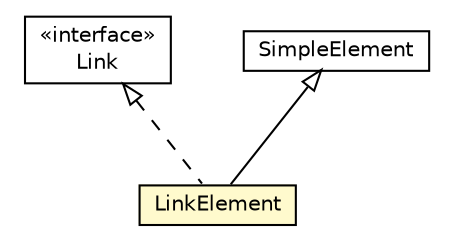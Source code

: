 #!/usr/local/bin/dot
#
# Class diagram 
# Generated by UMLGraph version R5_6-24-gf6e263 (http://www.umlgraph.org/)
#

digraph G {
	edge [fontname="Helvetica",fontsize=10,labelfontname="Helvetica",labelfontsize=10];
	node [fontname="Helvetica",fontsize=10,shape=plaintext];
	nodesep=0.25;
	ranksep=0.5;
	// io.reinert.requestor.core.Link
	c25203 [label=<<table title="io.reinert.requestor.core.Link" border="0" cellborder="1" cellspacing="0" cellpadding="2" port="p" href="../Link.html">
		<tr><td><table border="0" cellspacing="0" cellpadding="1">
<tr><td align="center" balign="center"> &#171;interface&#187; </td></tr>
<tr><td align="center" balign="center"> Link </td></tr>
		</table></td></tr>
		</table>>, URL="../Link.html", fontname="Helvetica", fontcolor="black", fontsize=10.0];
	// io.reinert.requestor.core.header.Element.SimpleElement
	c25257 [label=<<table title="io.reinert.requestor.core.header.Element.SimpleElement" border="0" cellborder="1" cellspacing="0" cellpadding="2" port="p" href="./Element.SimpleElement.html">
		<tr><td><table border="0" cellspacing="0" cellpadding="1">
<tr><td align="center" balign="center"> SimpleElement </td></tr>
		</table></td></tr>
		</table>>, URL="./Element.SimpleElement.html", fontname="Helvetica", fontcolor="black", fontsize=10.0];
	// io.reinert.requestor.core.header.LinkElement
	c25268 [label=<<table title="io.reinert.requestor.core.header.LinkElement" border="0" cellborder="1" cellspacing="0" cellpadding="2" port="p" bgcolor="lemonChiffon" href="./LinkElement.html">
		<tr><td><table border="0" cellspacing="0" cellpadding="1">
<tr><td align="center" balign="center"> LinkElement </td></tr>
		</table></td></tr>
		</table>>, URL="./LinkElement.html", fontname="Helvetica", fontcolor="black", fontsize=10.0];
	//io.reinert.requestor.core.header.LinkElement extends io.reinert.requestor.core.header.Element.SimpleElement
	c25257:p -> c25268:p [dir=back,arrowtail=empty];
	//io.reinert.requestor.core.header.LinkElement implements io.reinert.requestor.core.Link
	c25203:p -> c25268:p [dir=back,arrowtail=empty,style=dashed];
}

